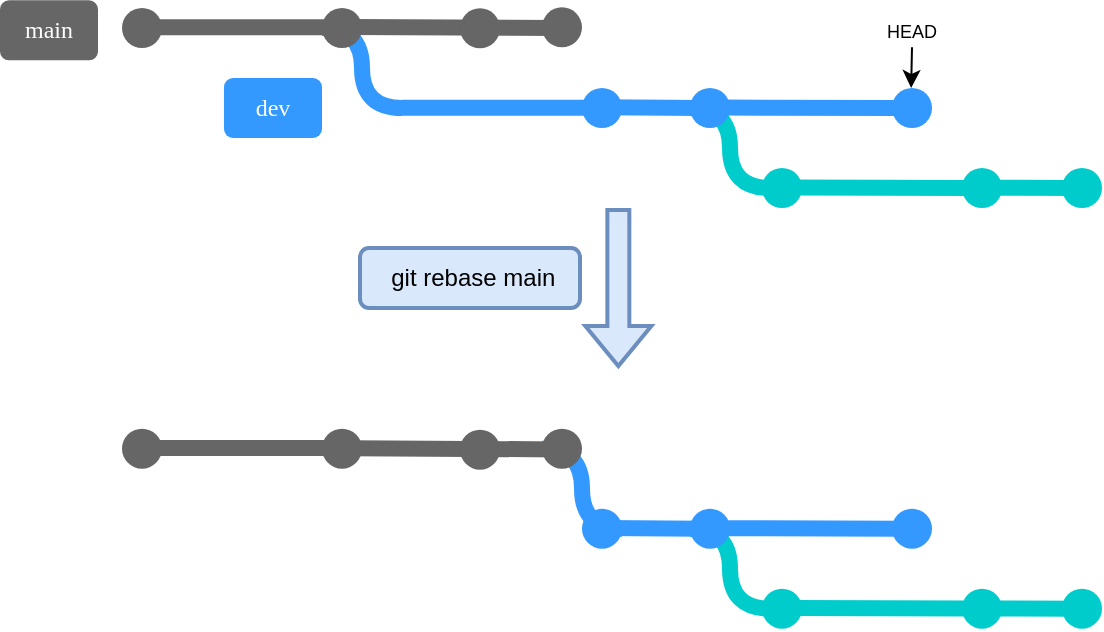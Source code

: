 <mxfile version="24.7.5">
  <diagram name="Page-1" id="hq01y3RNYGK7TIYje3Sk">
    <mxGraphModel dx="-127" dy="419" grid="1" gridSize="10" guides="1" tooltips="1" connect="1" arrows="1" fold="1" page="1" pageScale="1" pageWidth="827" pageHeight="1169" math="0" shadow="0">
      <root>
        <mxCell id="0" />
        <mxCell id="1" parent="0" />
        <mxCell id="2VNG7a2iSAOo_yZ7IYS8-1" value="" style="curved=1;endArrow=none;html=1;rounded=0;strokeWidth=8;endFill=0;strokeColor=#00CCCC;" edge="1" parent="1">
          <mxGeometry width="50" height="50" relative="1" as="geometry">
            <mxPoint x="1265" y="400.35" as="sourcePoint" />
            <mxPoint x="1305" y="440.35" as="targetPoint" />
            <Array as="points">
              <mxPoint x="1285" y="400.35" />
              <mxPoint x="1285" y="440.35" />
            </Array>
          </mxGeometry>
        </mxCell>
        <mxCell id="2VNG7a2iSAOo_yZ7IYS8-2" value="" style="curved=1;endArrow=none;html=1;rounded=0;strokeWidth=8;endFill=0;strokeColor=#3399FF;" edge="1" parent="1">
          <mxGeometry width="50" height="50" relative="1" as="geometry">
            <mxPoint x="1191" y="360.35" as="sourcePoint" />
            <mxPoint x="1231" y="400.35" as="targetPoint" />
            <Array as="points">
              <mxPoint x="1211" y="360.35" />
              <mxPoint x="1211" y="400.35" />
            </Array>
          </mxGeometry>
        </mxCell>
        <mxCell id="2VNG7a2iSAOo_yZ7IYS8-3" value="" style="ellipse;whiteSpace=wrap;html=1;aspect=fixed;strokeColor=none;rounded=0;strokeWidth=8;align=center;verticalAlign=middle;fontFamily=Helvetica;fontSize=11;fontColor=default;labelBackgroundColor=default;fillColor=#666666;" vertex="1" parent="1">
          <mxGeometry x="1081" y="350.35" width="20" height="20" as="geometry" />
        </mxCell>
        <mxCell id="2VNG7a2iSAOo_yZ7IYS8-4" value="" style="endArrow=none;html=1;rounded=0;strokeColor=#666666;strokeWidth=8;align=center;verticalAlign=middle;fontFamily=Helvetica;fontSize=11;fontColor=default;labelBackgroundColor=default;endFill=0;curved=1;" edge="1" parent="1">
          <mxGeometry width="50" height="50" relative="1" as="geometry">
            <mxPoint x="991" y="359.98" as="sourcePoint" />
            <mxPoint x="1091" y="359.98" as="targetPoint" />
          </mxGeometry>
        </mxCell>
        <mxCell id="2VNG7a2iSAOo_yZ7IYS8-5" value="" style="ellipse;whiteSpace=wrap;html=1;aspect=fixed;strokeColor=none;rounded=0;strokeWidth=8;align=center;verticalAlign=middle;fontFamily=Helvetica;fontSize=11;fontColor=default;labelBackgroundColor=default;fillColor=#666666;" vertex="1" parent="1">
          <mxGeometry x="981" y="350.35" width="20" height="20" as="geometry" />
        </mxCell>
        <mxCell id="2VNG7a2iSAOo_yZ7IYS8-6" value="" style="ellipse;whiteSpace=wrap;html=1;aspect=fixed;strokeColor=none;rounded=0;strokeWidth=8;align=center;verticalAlign=middle;fontFamily=Helvetica;fontSize=11;fontColor=default;labelBackgroundColor=default;fillColor=#3399FF;" vertex="1" parent="1">
          <mxGeometry x="1211" y="390.35" width="20" height="20" as="geometry" />
        </mxCell>
        <mxCell id="2VNG7a2iSAOo_yZ7IYS8-10" value="" style="endArrow=none;html=1;rounded=0;strokeColor=#3399FF;strokeWidth=8;align=center;verticalAlign=middle;fontFamily=Helvetica;fontSize=11;fontColor=default;labelBackgroundColor=default;endFill=0;curved=1;" edge="1" parent="1">
          <mxGeometry width="50" height="50" relative="1" as="geometry">
            <mxPoint x="1221" y="400.01" as="sourcePoint" />
            <mxPoint x="1271" y="400.35" as="targetPoint" />
          </mxGeometry>
        </mxCell>
        <mxCell id="2VNG7a2iSAOo_yZ7IYS8-11" value="" style="ellipse;whiteSpace=wrap;html=1;aspect=fixed;strokeColor=none;rounded=0;strokeWidth=8;align=center;verticalAlign=middle;fontFamily=Helvetica;fontSize=11;fontColor=default;labelBackgroundColor=default;fillColor=#3399FF;" vertex="1" parent="1">
          <mxGeometry x="1265" y="390.35" width="20" height="20" as="geometry" />
        </mxCell>
        <mxCell id="2VNG7a2iSAOo_yZ7IYS8-12" value="" style="ellipse;whiteSpace=wrap;html=1;aspect=fixed;strokeColor=none;rounded=0;strokeWidth=8;align=center;verticalAlign=middle;fontFamily=Helvetica;fontSize=11;fontColor=default;labelBackgroundColor=default;fillColor=#3399FF;" vertex="1" parent="1">
          <mxGeometry x="1366" y="390.35" width="20" height="20" as="geometry" />
        </mxCell>
        <mxCell id="2VNG7a2iSAOo_yZ7IYS8-13" value="" style="endArrow=none;html=1;rounded=0;strokeColor=#3399FF;strokeWidth=8;align=center;verticalAlign=middle;fontFamily=Helvetica;fontSize=11;fontColor=default;labelBackgroundColor=default;endFill=0;curved=1;" edge="1" parent="1">
          <mxGeometry width="50" height="50" relative="1" as="geometry">
            <mxPoint x="1281" y="400.11" as="sourcePoint" />
            <mxPoint x="1371" y="400.35" as="targetPoint" />
          </mxGeometry>
        </mxCell>
        <mxCell id="2VNG7a2iSAOo_yZ7IYS8-17" value="" style="ellipse;whiteSpace=wrap;html=1;aspect=fixed;strokeColor=none;rounded=0;strokeWidth=8;align=center;verticalAlign=middle;fontFamily=Helvetica;fontSize=11;fontColor=default;labelBackgroundColor=default;fillColor=#00CCCC;gradientColor=none;" vertex="1" parent="1">
          <mxGeometry x="1301" y="430.35" width="20" height="20" as="geometry" />
        </mxCell>
        <mxCell id="2VNG7a2iSAOo_yZ7IYS8-18" value="" style="endArrow=none;html=1;rounded=0;strokeColor=#00CCCC;strokeWidth=8;align=center;verticalAlign=middle;fontFamily=Helvetica;fontSize=11;fontColor=default;labelBackgroundColor=default;endFill=0;curved=1;" edge="1" parent="1">
          <mxGeometry width="50" height="50" relative="1" as="geometry">
            <mxPoint x="1316" y="440.06" as="sourcePoint" />
            <mxPoint x="1406" y="440.3" as="targetPoint" />
          </mxGeometry>
        </mxCell>
        <mxCell id="2VNG7a2iSAOo_yZ7IYS8-19" value="" style="ellipse;whiteSpace=wrap;html=1;aspect=fixed;strokeColor=none;rounded=0;strokeWidth=8;align=center;verticalAlign=middle;fontFamily=Helvetica;fontSize=11;fontColor=default;labelBackgroundColor=default;fillColor=#00CCCC;" vertex="1" parent="1">
          <mxGeometry x="1401" y="430.35" width="20" height="20" as="geometry" />
        </mxCell>
        <mxCell id="2VNG7a2iSAOo_yZ7IYS8-20" value="" style="endArrow=none;html=1;rounded=0;strokeColor=#00CCCC;strokeWidth=8;align=center;verticalAlign=middle;fontFamily=Helvetica;fontSize=11;fontColor=default;labelBackgroundColor=default;endFill=0;curved=1;" edge="1" parent="1">
          <mxGeometry width="50" height="50" relative="1" as="geometry">
            <mxPoint x="1411" y="440.23" as="sourcePoint" />
            <mxPoint x="1461" y="440.38" as="targetPoint" />
          </mxGeometry>
        </mxCell>
        <mxCell id="2VNG7a2iSAOo_yZ7IYS8-21" value="" style="ellipse;whiteSpace=wrap;html=1;aspect=fixed;strokeColor=none;rounded=0;strokeWidth=8;align=center;verticalAlign=middle;fontFamily=Helvetica;fontSize=11;fontColor=default;labelBackgroundColor=default;fillColor=#00CCCC;" vertex="1" parent="1">
          <mxGeometry x="1451" y="430.35" width="20" height="20" as="geometry" />
        </mxCell>
        <mxCell id="2VNG7a2iSAOo_yZ7IYS8-22" value="" style="curved=1;endArrow=none;html=1;rounded=0;strokeWidth=8;endFill=0;strokeColor=#00CCCC;" edge="1" parent="1">
          <mxGeometry width="50" height="50" relative="1" as="geometry">
            <mxPoint x="1265" y="190.0" as="sourcePoint" />
            <mxPoint x="1305" y="230.0" as="targetPoint" />
            <Array as="points">
              <mxPoint x="1285" y="190.0" />
              <mxPoint x="1285" y="230.0" />
            </Array>
          </mxGeometry>
        </mxCell>
        <mxCell id="2VNG7a2iSAOo_yZ7IYS8-23" value="" style="curved=1;endArrow=none;html=1;rounded=0;strokeWidth=8;endFill=0;strokeColor=#3399FF;" edge="1" parent="1">
          <mxGeometry width="50" height="50" relative="1" as="geometry">
            <mxPoint x="1081" y="150.0" as="sourcePoint" />
            <mxPoint x="1121" y="190.0" as="targetPoint" />
            <Array as="points">
              <mxPoint x="1101" y="150.0" />
              <mxPoint x="1101" y="190.0" />
            </Array>
          </mxGeometry>
        </mxCell>
        <mxCell id="2VNG7a2iSAOo_yZ7IYS8-24" value="" style="ellipse;whiteSpace=wrap;html=1;aspect=fixed;strokeColor=none;rounded=0;strokeWidth=8;align=center;verticalAlign=middle;fontFamily=Helvetica;fontSize=11;fontColor=default;labelBackgroundColor=default;fillColor=#666666;" vertex="1" parent="1">
          <mxGeometry x="1081" y="140.0" width="20" height="20" as="geometry" />
        </mxCell>
        <mxCell id="2VNG7a2iSAOo_yZ7IYS8-25" value="" style="endArrow=none;html=1;rounded=0;strokeColor=#666666;strokeWidth=8;align=center;verticalAlign=middle;fontFamily=Helvetica;fontSize=11;fontColor=default;labelBackgroundColor=default;endFill=0;curved=1;" edge="1" parent="1">
          <mxGeometry width="50" height="50" relative="1" as="geometry">
            <mxPoint x="991" y="149.63" as="sourcePoint" />
            <mxPoint x="1091" y="149.63" as="targetPoint" />
          </mxGeometry>
        </mxCell>
        <mxCell id="2VNG7a2iSAOo_yZ7IYS8-26" value="" style="ellipse;whiteSpace=wrap;html=1;aspect=fixed;strokeColor=none;rounded=0;strokeWidth=8;align=center;verticalAlign=middle;fontFamily=Helvetica;fontSize=11;fontColor=default;labelBackgroundColor=default;fillColor=#666666;" vertex="1" parent="1">
          <mxGeometry x="981" y="140.0" width="20" height="20" as="geometry" />
        </mxCell>
        <mxCell id="2VNG7a2iSAOo_yZ7IYS8-27" value="" style="ellipse;whiteSpace=wrap;html=1;aspect=fixed;strokeColor=none;rounded=0;strokeWidth=8;align=center;verticalAlign=middle;fontFamily=Helvetica;fontSize=11;fontColor=default;labelBackgroundColor=default;fillColor=#3399FF;" vertex="1" parent="1">
          <mxGeometry x="1211" y="180.0" width="20" height="20" as="geometry" />
        </mxCell>
        <mxCell id="2VNG7a2iSAOo_yZ7IYS8-28" value="" style="endArrow=none;html=1;rounded=0;strokeColor=#666666;strokeWidth=8;align=center;verticalAlign=middle;fontFamily=Helvetica;fontSize=11;fontColor=default;labelBackgroundColor=default;endFill=0;curved=1;" edge="1" parent="1">
          <mxGeometry width="50" height="50" relative="1" as="geometry">
            <mxPoint x="1095" y="149.44" as="sourcePoint" />
            <mxPoint x="1200" y="150" as="targetPoint" />
          </mxGeometry>
        </mxCell>
        <mxCell id="2VNG7a2iSAOo_yZ7IYS8-29" value="" style="endArrow=none;html=1;rounded=0;strokeColor=#3399FF;strokeWidth=8;align=center;verticalAlign=middle;fontFamily=Helvetica;fontSize=11;fontColor=default;labelBackgroundColor=default;endFill=0;curved=1;" edge="1" parent="1">
          <mxGeometry width="50" height="50" relative="1" as="geometry">
            <mxPoint x="1121" y="189.93" as="sourcePoint" />
            <mxPoint x="1221" y="189.93" as="targetPoint" />
          </mxGeometry>
        </mxCell>
        <mxCell id="2VNG7a2iSAOo_yZ7IYS8-30" value="" style="ellipse;whiteSpace=wrap;html=1;aspect=fixed;strokeColor=none;rounded=0;strokeWidth=8;align=center;verticalAlign=middle;fontFamily=Helvetica;fontSize=11;fontColor=default;labelBackgroundColor=default;fillColor=#666666;direction=south;" vertex="1" parent="1">
          <mxGeometry x="1150" y="140.15" width="20" height="20" as="geometry" />
        </mxCell>
        <mxCell id="2VNG7a2iSAOo_yZ7IYS8-31" value="" style="endArrow=none;html=1;rounded=0;strokeColor=#3399FF;strokeWidth=8;align=center;verticalAlign=middle;fontFamily=Helvetica;fontSize=11;fontColor=default;labelBackgroundColor=default;endFill=0;curved=1;" edge="1" parent="1">
          <mxGeometry width="50" height="50" relative="1" as="geometry">
            <mxPoint x="1221" y="189.66" as="sourcePoint" />
            <mxPoint x="1271" y="190.0" as="targetPoint" />
          </mxGeometry>
        </mxCell>
        <mxCell id="2VNG7a2iSAOo_yZ7IYS8-32" value="" style="ellipse;whiteSpace=wrap;html=1;aspect=fixed;strokeColor=none;rounded=0;strokeWidth=8;align=center;verticalAlign=middle;fontFamily=Helvetica;fontSize=11;fontColor=default;labelBackgroundColor=default;fillColor=#3399FF;" vertex="1" parent="1">
          <mxGeometry x="1265" y="180.0" width="20" height="20" as="geometry" />
        </mxCell>
        <mxCell id="2VNG7a2iSAOo_yZ7IYS8-33" value="" style="ellipse;whiteSpace=wrap;html=1;aspect=fixed;strokeColor=none;rounded=0;strokeWidth=8;align=center;verticalAlign=middle;fontFamily=Helvetica;fontSize=11;fontColor=default;labelBackgroundColor=default;fillColor=#3399FF;" vertex="1" parent="1">
          <mxGeometry x="1366" y="180.0" width="20" height="20" as="geometry" />
        </mxCell>
        <mxCell id="2VNG7a2iSAOo_yZ7IYS8-34" value="" style="endArrow=none;html=1;rounded=0;strokeColor=#3399FF;strokeWidth=8;align=center;verticalAlign=middle;fontFamily=Helvetica;fontSize=11;fontColor=default;labelBackgroundColor=default;endFill=0;curved=1;" edge="1" parent="1">
          <mxGeometry width="50" height="50" relative="1" as="geometry">
            <mxPoint x="1281" y="189.76" as="sourcePoint" />
            <mxPoint x="1371" y="190.0" as="targetPoint" />
          </mxGeometry>
        </mxCell>
        <mxCell id="2VNG7a2iSAOo_yZ7IYS8-35" value="" style="ellipse;whiteSpace=wrap;html=1;aspect=fixed;strokeColor=none;rounded=0;strokeWidth=8;align=center;verticalAlign=middle;fontFamily=Helvetica;fontSize=11;fontColor=default;labelBackgroundColor=default;fillColor=#00CCCC;gradientColor=none;" vertex="1" parent="1">
          <mxGeometry x="1301" y="220.0" width="20" height="20" as="geometry" />
        </mxCell>
        <mxCell id="2VNG7a2iSAOo_yZ7IYS8-36" value="" style="endArrow=none;html=1;rounded=0;strokeColor=#00CCCC;strokeWidth=8;align=center;verticalAlign=middle;fontFamily=Helvetica;fontSize=11;fontColor=default;labelBackgroundColor=default;endFill=0;curved=1;" edge="1" parent="1">
          <mxGeometry width="50" height="50" relative="1" as="geometry">
            <mxPoint x="1316" y="229.71" as="sourcePoint" />
            <mxPoint x="1406" y="229.95" as="targetPoint" />
          </mxGeometry>
        </mxCell>
        <mxCell id="2VNG7a2iSAOo_yZ7IYS8-37" value="" style="ellipse;whiteSpace=wrap;html=1;aspect=fixed;strokeColor=none;rounded=0;strokeWidth=8;align=center;verticalAlign=middle;fontFamily=Helvetica;fontSize=11;fontColor=default;labelBackgroundColor=default;fillColor=#00CCCC;" vertex="1" parent="1">
          <mxGeometry x="1401" y="220.0" width="20" height="20" as="geometry" />
        </mxCell>
        <mxCell id="2VNG7a2iSAOo_yZ7IYS8-38" value="" style="endArrow=none;html=1;rounded=0;strokeColor=#00CCCC;strokeWidth=8;align=center;verticalAlign=middle;fontFamily=Helvetica;fontSize=11;fontColor=default;labelBackgroundColor=default;endFill=0;curved=1;" edge="1" parent="1">
          <mxGeometry width="50" height="50" relative="1" as="geometry">
            <mxPoint x="1411" y="229.88" as="sourcePoint" />
            <mxPoint x="1461" y="230.03" as="targetPoint" />
          </mxGeometry>
        </mxCell>
        <mxCell id="2VNG7a2iSAOo_yZ7IYS8-39" value="" style="ellipse;whiteSpace=wrap;html=1;aspect=fixed;strokeColor=none;rounded=0;strokeWidth=8;align=center;verticalAlign=middle;fontFamily=Helvetica;fontSize=11;fontColor=default;labelBackgroundColor=default;fillColor=#00CCCC;" vertex="1" parent="1">
          <mxGeometry x="1451" y="220.0" width="20" height="20" as="geometry" />
        </mxCell>
        <mxCell id="2VNG7a2iSAOo_yZ7IYS8-40" value="" style="shape=flexArrow;endArrow=classic;html=1;rounded=0;fillColor=#dae8fc;strokeColor=#6c8ebf;strokeWidth=2;" edge="1" parent="1">
          <mxGeometry width="50" height="50" relative="1" as="geometry">
            <mxPoint x="1229.17" y="240" as="sourcePoint" />
            <mxPoint x="1229.17" y="320" as="targetPoint" />
          </mxGeometry>
        </mxCell>
        <mxCell id="2VNG7a2iSAOo_yZ7IYS8-41" value="&amp;nbsp;git rebase main" style="rounded=1;whiteSpace=wrap;html=1;fillColor=#dae8fc;strokeColor=#6c8ebf;strokeWidth=2;fontFamily=Helvetica;" vertex="1" parent="1">
          <mxGeometry x="1100" y="260" width="110" height="30" as="geometry" />
        </mxCell>
        <mxCell id="2VNG7a2iSAOo_yZ7IYS8-42" value="" style="endArrow=classic;html=1;rounded=0;" edge="1" parent="1">
          <mxGeometry width="50" height="50" relative="1" as="geometry">
            <mxPoint x="1376" y="159.65" as="sourcePoint" />
            <mxPoint x="1375.58" y="180" as="targetPoint" />
          </mxGeometry>
        </mxCell>
        <mxCell id="2VNG7a2iSAOo_yZ7IYS8-43" value="&lt;font style=&quot;font-size: 9px;&quot;&gt;HEAD&lt;/font&gt;" style="text;html=1;align=center;verticalAlign=middle;whiteSpace=wrap;rounded=0;" vertex="1" parent="1">
          <mxGeometry x="1361" y="143.65" width="30" height="15" as="geometry" />
        </mxCell>
        <mxCell id="2VNG7a2iSAOo_yZ7IYS8-46" value="" style="ellipse;whiteSpace=wrap;html=1;aspect=fixed;strokeColor=none;rounded=0;strokeWidth=8;align=center;verticalAlign=middle;fontFamily=Helvetica;fontSize=11;fontColor=default;labelBackgroundColor=default;fillColor=#666666;direction=south;" vertex="1" parent="1">
          <mxGeometry x="1191" y="139.65" width="20" height="20" as="geometry" />
        </mxCell>
        <mxCell id="2VNG7a2iSAOo_yZ7IYS8-48" value="" style="endArrow=none;html=1;rounded=0;strokeColor=#666666;strokeWidth=8;align=center;verticalAlign=middle;fontFamily=Helvetica;fontSize=11;fontColor=default;labelBackgroundColor=default;endFill=0;curved=1;" edge="1" parent="1">
          <mxGeometry width="50" height="50" relative="1" as="geometry">
            <mxPoint x="1095" y="360.14" as="sourcePoint" />
            <mxPoint x="1200" y="360.7" as="targetPoint" />
          </mxGeometry>
        </mxCell>
        <mxCell id="2VNG7a2iSAOo_yZ7IYS8-49" value="" style="ellipse;whiteSpace=wrap;html=1;aspect=fixed;strokeColor=none;rounded=0;strokeWidth=8;align=center;verticalAlign=middle;fontFamily=Helvetica;fontSize=11;fontColor=default;labelBackgroundColor=default;fillColor=#666666;direction=south;" vertex="1" parent="1">
          <mxGeometry x="1150" y="350.85" width="20" height="20" as="geometry" />
        </mxCell>
        <mxCell id="2VNG7a2iSAOo_yZ7IYS8-50" value="" style="ellipse;whiteSpace=wrap;html=1;aspect=fixed;strokeColor=none;rounded=0;strokeWidth=8;align=center;verticalAlign=middle;fontFamily=Helvetica;fontSize=11;fontColor=default;labelBackgroundColor=default;fillColor=#666666;direction=south;" vertex="1" parent="1">
          <mxGeometry x="1191" y="350.35" width="20" height="20" as="geometry" />
        </mxCell>
        <mxCell id="2VNG7a2iSAOo_yZ7IYS8-51" value="&lt;font face=&quot;Verdana&quot; color=&quot;#ffffff&quot;&gt;main&lt;/font&gt;" style="rounded=1;whiteSpace=wrap;html=1;strokeColor=none;fillColor=#666666;" vertex="1" parent="1">
          <mxGeometry x="920" y="136.15" width="49" height="30" as="geometry" />
        </mxCell>
        <mxCell id="2VNG7a2iSAOo_yZ7IYS8-52" value="&lt;font face=&quot;Verdana&quot; color=&quot;#ffffff&quot;&gt;dev&lt;/font&gt;" style="rounded=1;whiteSpace=wrap;html=1;strokeColor=none;fillColor=#3399FF;" vertex="1" parent="1">
          <mxGeometry x="1032" y="175" width="49" height="30" as="geometry" />
        </mxCell>
      </root>
    </mxGraphModel>
  </diagram>
</mxfile>

